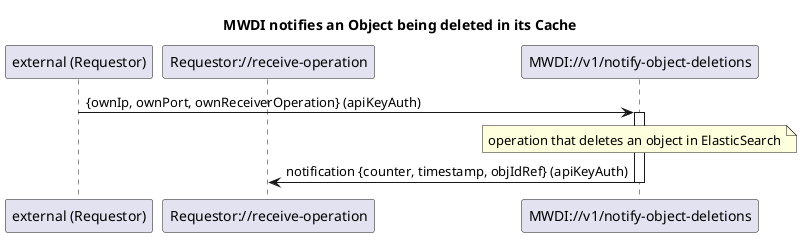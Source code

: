 @startuml 122_MwdiNotifiesObjectDeletion
skinparam responseMessageBelowArrow true

title MWDI notifies an Object being deleted in its Cache

participant "external (Requestor)" as external
participant "Requestor://receive-operation" as receiverOperation
participant "MWDI://v1/notify-object-deletions" as notifyObjectDeletion

external -> notifyObjectDeletion: {ownIp, ownPort, ownReceiverOperation} (apiKeyAuth)
activate notifyObjectDeletion

note over notifyObjectDeletion: operation that deletes an object in ElasticSearch

notifyObjectDeletion -> receiverOperation: notification {counter, timestamp, objIdRef} (apiKeyAuth)
deactivate notifyObjectDeletion

@enduml